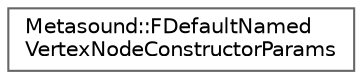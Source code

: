 digraph "Graphical Class Hierarchy"
{
 // INTERACTIVE_SVG=YES
 // LATEX_PDF_SIZE
  bgcolor="transparent";
  edge [fontname=Helvetica,fontsize=10,labelfontname=Helvetica,labelfontsize=10];
  node [fontname=Helvetica,fontsize=10,shape=box,height=0.2,width=0.4];
  rankdir="LR";
  Node0 [id="Node000000",label="Metasound::FDefaultNamed\lVertexNodeConstructorParams",height=0.2,width=0.4,color="grey40", fillcolor="white", style="filled",URL="$d9/d6e/structMetasound_1_1FDefaultNamedVertexNodeConstructorParams.html",tooltip=" "];
}
